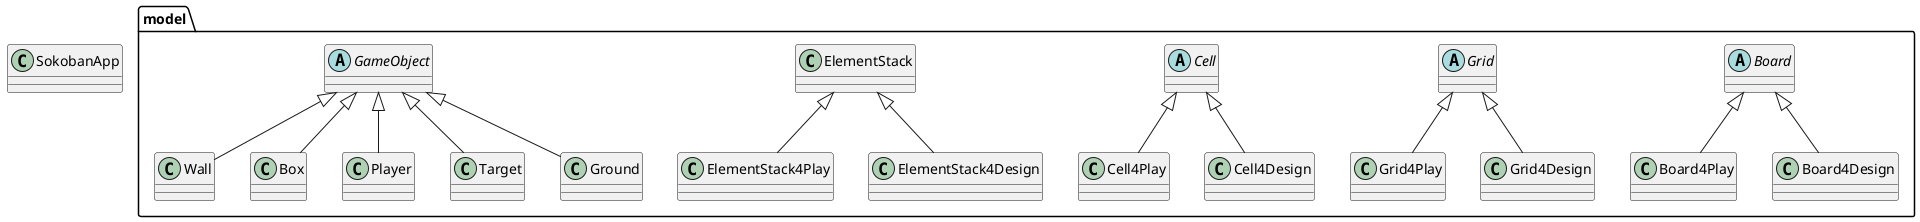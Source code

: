 @startuml

skinparam classAttributeIconSize 0
skinparam defaultFontName Consolas
!pragma useIntermediatePackages false

class SokobanApp {
}

package model {
    abstract class Board {
    }

    class Board4Play {
    }

    Board <|-- Board4Play

    class Board4Design {
    }

    Board <|-- Board4Design

    abstract class Grid {
    }

    class Grid4Play {
    }

    Grid <|-- Grid4Play

    class Grid4Design {
    }

    Grid <|-- Grid4Design

    abstract class Cell {
    }

    class Cell4Play {
    }

    Cell <|-- Cell4Play

    class Cell4Design {
    }

    Cell <|-- Cell4Design

    class ElementStack {
    }

    class ElementStack4Play {
    }

    ElementStack <|-- ElementStack4Play

    class ElementStack4Design {
    }

    ElementStack <|-- ElementStack4Design

    abstract class GameObject {
    }

    class Wall {
    }

    GameObject <|-- Wall

    class Box {
    }

    GameObject <|-- Box

    class Player {
    }

    GameObject <|-- Player

    class Target {
    }

    GameObject <|-- Target

    class Ground {
    }

    GameObject <|-- Ground
}



@enduml